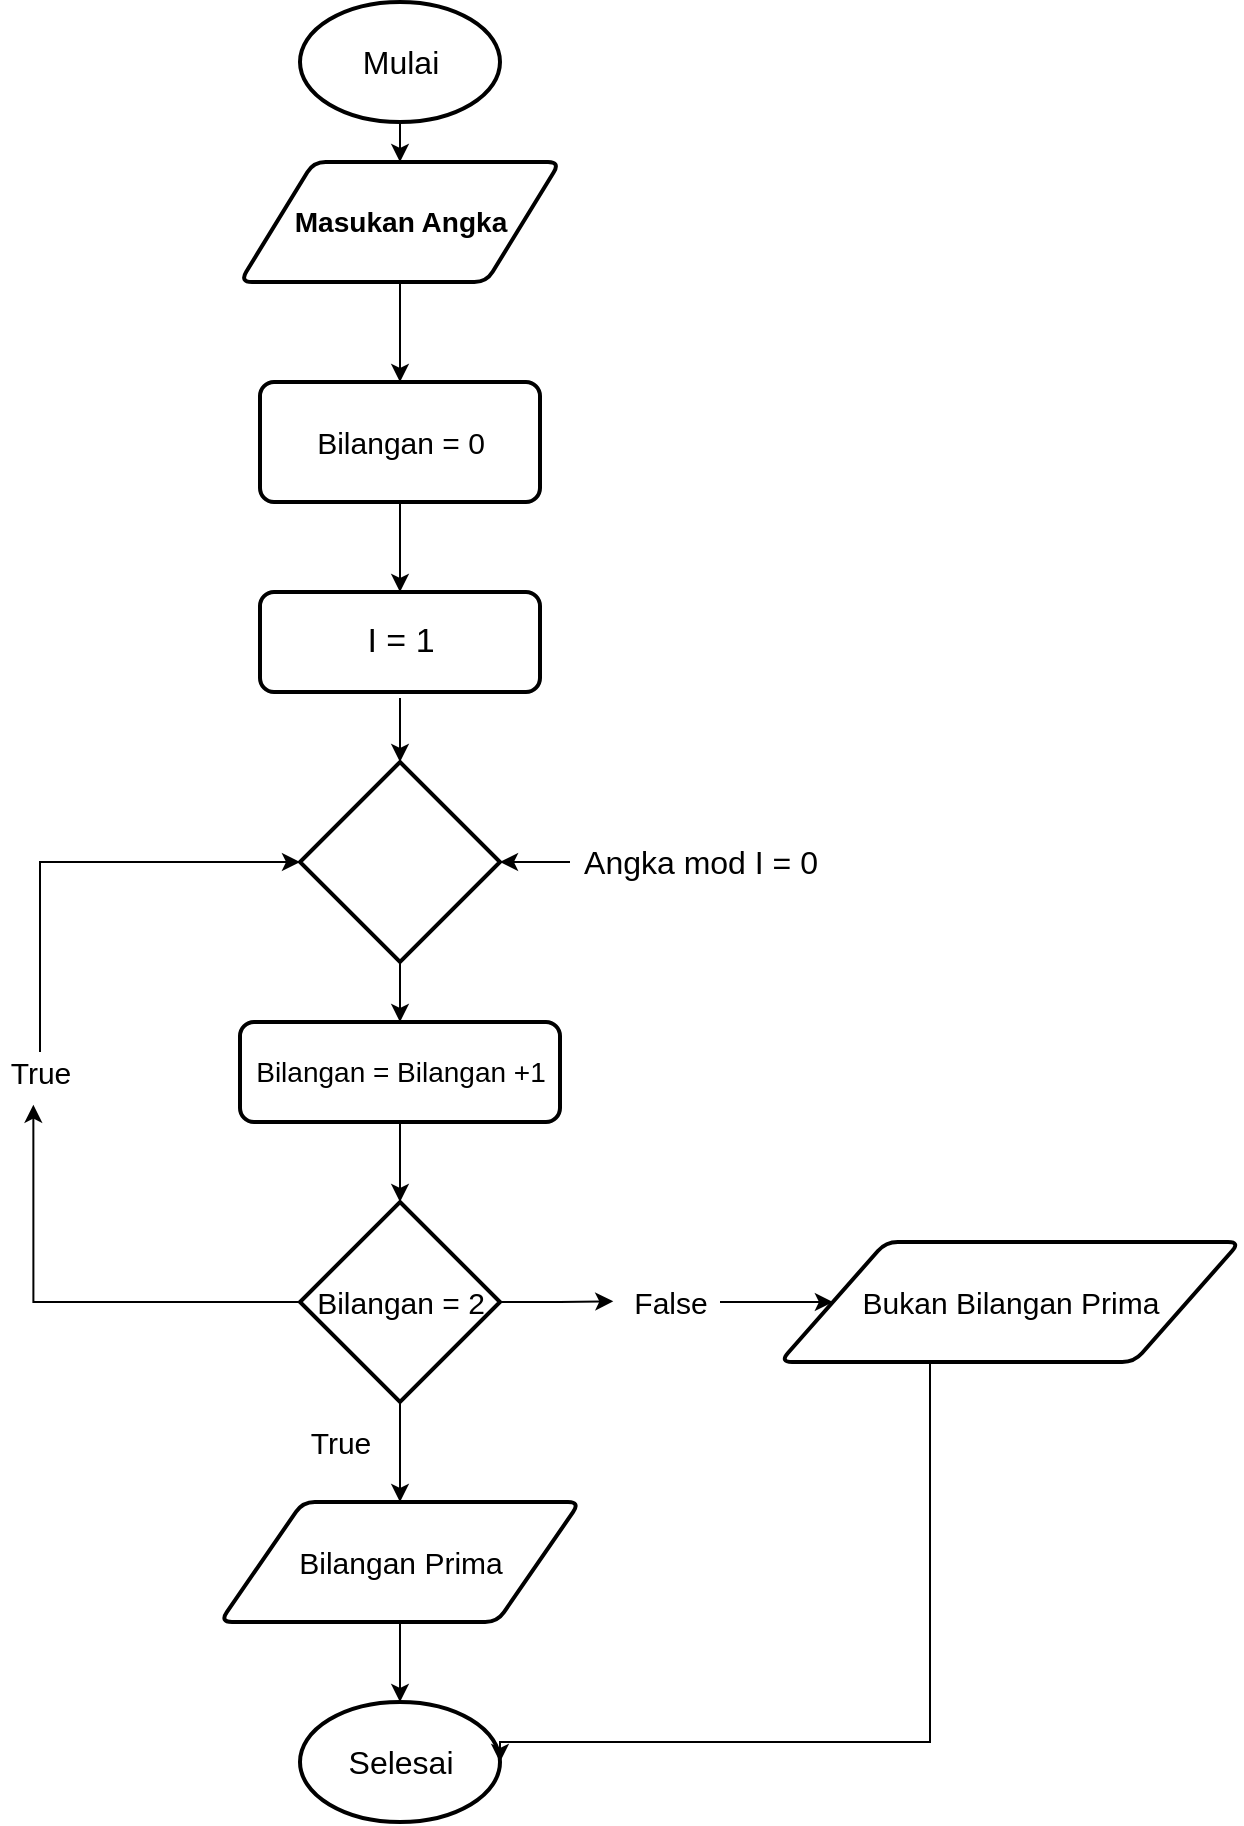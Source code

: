 <mxfile version="13.0.3" type="device"><diagram id="C5RBs43oDa-KdzZeNtuy" name="Page-1"><mxGraphModel dx="1420" dy="1717" grid="1" gridSize="10" guides="1" tooltips="1" connect="1" arrows="1" fold="1" page="1" pageScale="1" pageWidth="1169" pageHeight="827" math="0" shadow="0"><root><mxCell id="WIyWlLk6GJQsqaUBKTNV-0"/><mxCell id="WIyWlLk6GJQsqaUBKTNV-1" parent="WIyWlLk6GJQsqaUBKTNV-0"/><mxCell id="QCRPHX-rEmI-crYJ5Ud2-0" value="" style="strokeWidth=2;html=1;shape=mxgraph.flowchart.start_1;whiteSpace=wrap;" vertex="1" parent="WIyWlLk6GJQsqaUBKTNV-1"><mxGeometry x="350" y="750" width="100" height="60" as="geometry"/></mxCell><mxCell id="QCRPHX-rEmI-crYJ5Ud2-5" style="edgeStyle=orthogonalEdgeStyle;rounded=0;orthogonalLoop=1;jettySize=auto;html=1;" edge="1" parent="WIyWlLk6GJQsqaUBKTNV-1" source="QCRPHX-rEmI-crYJ5Ud2-1" target="QCRPHX-rEmI-crYJ5Ud2-4"><mxGeometry relative="1" as="geometry"/></mxCell><mxCell id="QCRPHX-rEmI-crYJ5Ud2-1" value="" style="strokeWidth=2;html=1;shape=mxgraph.flowchart.start_1;whiteSpace=wrap;" vertex="1" parent="WIyWlLk6GJQsqaUBKTNV-1"><mxGeometry x="350" y="-100" width="100" height="60" as="geometry"/></mxCell><mxCell id="QCRPHX-rEmI-crYJ5Ud2-7" style="edgeStyle=orthogonalEdgeStyle;rounded=0;orthogonalLoop=1;jettySize=auto;html=1;" edge="1" parent="WIyWlLk6GJQsqaUBKTNV-1" source="QCRPHX-rEmI-crYJ5Ud2-4" target="QCRPHX-rEmI-crYJ5Ud2-6"><mxGeometry relative="1" as="geometry"/></mxCell><mxCell id="QCRPHX-rEmI-crYJ5Ud2-4" value="" style="shape=parallelogram;html=1;strokeWidth=2;perimeter=parallelogramPerimeter;whiteSpace=wrap;rounded=1;arcSize=12;size=0.23;" vertex="1" parent="WIyWlLk6GJQsqaUBKTNV-1"><mxGeometry x="320" y="-20" width="160" height="60" as="geometry"/></mxCell><mxCell id="QCRPHX-rEmI-crYJ5Ud2-9" style="edgeStyle=orthogonalEdgeStyle;rounded=0;orthogonalLoop=1;jettySize=auto;html=1;entryX=0.5;entryY=0;entryDx=0;entryDy=0;" edge="1" parent="WIyWlLk6GJQsqaUBKTNV-1" source="QCRPHX-rEmI-crYJ5Ud2-6" target="QCRPHX-rEmI-crYJ5Ud2-16"><mxGeometry relative="1" as="geometry"><mxPoint x="400" y="230" as="targetPoint"/></mxGeometry></mxCell><mxCell id="QCRPHX-rEmI-crYJ5Ud2-6" value="" style="rounded=1;whiteSpace=wrap;html=1;absoluteArcSize=1;arcSize=14;strokeWidth=2;" vertex="1" parent="WIyWlLk6GJQsqaUBKTNV-1"><mxGeometry x="330" y="90" width="140" height="60" as="geometry"/></mxCell><mxCell id="QCRPHX-rEmI-crYJ5Ud2-10" value="&lt;h3&gt;&lt;font style=&quot;font-weight: normal ; font-size: 16px&quot;&gt;Mulai&lt;/font&gt;&lt;/h3&gt;" style="text;html=1;resizable=0;autosize=1;align=center;verticalAlign=middle;points=[];fillColor=none;strokeColor=none;rounded=0;" vertex="1" parent="WIyWlLk6GJQsqaUBKTNV-1"><mxGeometry x="375" y="-95" width="50" height="50" as="geometry"/></mxCell><mxCell id="QCRPHX-rEmI-crYJ5Ud2-11" value="&lt;font style=&quot;font-size: 16px&quot;&gt;Selesai&lt;/font&gt;" style="text;html=1;resizable=0;autosize=1;align=center;verticalAlign=middle;points=[];fillColor=none;strokeColor=none;rounded=0;" vertex="1" parent="WIyWlLk6GJQsqaUBKTNV-1"><mxGeometry x="365" y="770" width="70" height="20" as="geometry"/></mxCell><mxCell id="QCRPHX-rEmI-crYJ5Ud2-13" value="&lt;font style=&quot;font-size: 15px&quot;&gt;Bilangan = 0&lt;/font&gt;" style="text;html=1;resizable=0;autosize=1;align=center;verticalAlign=middle;points=[];fillColor=none;strokeColor=none;rounded=0;" vertex="1" parent="WIyWlLk6GJQsqaUBKTNV-1"><mxGeometry x="350" y="110" width="100" height="20" as="geometry"/></mxCell><mxCell id="QCRPHX-rEmI-crYJ5Ud2-14" value="&lt;h3&gt;Masukan Angka&lt;/h3&gt;" style="text;html=1;resizable=0;autosize=1;align=center;verticalAlign=middle;points=[];fillColor=none;strokeColor=none;rounded=0;" vertex="1" parent="WIyWlLk6GJQsqaUBKTNV-1"><mxGeometry x="340" y="-15" width="120" height="50" as="geometry"/></mxCell><mxCell id="QCRPHX-rEmI-crYJ5Ud2-16" value="" style="rounded=1;whiteSpace=wrap;html=1;absoluteArcSize=1;arcSize=14;strokeWidth=2;" vertex="1" parent="WIyWlLk6GJQsqaUBKTNV-1"><mxGeometry x="330" y="195" width="140" height="50" as="geometry"/></mxCell><mxCell id="QCRPHX-rEmI-crYJ5Ud2-20" style="edgeStyle=orthogonalEdgeStyle;rounded=0;orthogonalLoop=1;jettySize=auto;html=1;" edge="1" parent="WIyWlLk6GJQsqaUBKTNV-1" target="QCRPHX-rEmI-crYJ5Ud2-21"><mxGeometry relative="1" as="geometry"><mxPoint x="400" y="320" as="targetPoint"/><mxPoint x="400" y="248" as="sourcePoint"/><Array as="points"><mxPoint x="400" y="248"/></Array></mxGeometry></mxCell><mxCell id="QCRPHX-rEmI-crYJ5Ud2-19" value="&lt;font style=&quot;font-size: 17px&quot;&gt;I = 1&lt;/font&gt;" style="text;html=1;resizable=0;autosize=1;align=center;verticalAlign=middle;points=[];fillColor=none;strokeColor=none;rounded=0;" vertex="1" parent="WIyWlLk6GJQsqaUBKTNV-1"><mxGeometry x="375" y="210" width="50" height="20" as="geometry"/></mxCell><mxCell id="QCRPHX-rEmI-crYJ5Ud2-23" style="edgeStyle=orthogonalEdgeStyle;rounded=0;orthogonalLoop=1;jettySize=auto;html=1;" edge="1" parent="WIyWlLk6GJQsqaUBKTNV-1" source="QCRPHX-rEmI-crYJ5Ud2-21" target="QCRPHX-rEmI-crYJ5Ud2-24"><mxGeometry relative="1" as="geometry"><mxPoint x="400" y="460" as="targetPoint"/></mxGeometry></mxCell><mxCell id="QCRPHX-rEmI-crYJ5Ud2-21" value="" style="strokeWidth=2;html=1;shape=mxgraph.flowchart.decision;whiteSpace=wrap;" vertex="1" parent="WIyWlLk6GJQsqaUBKTNV-1"><mxGeometry x="350" y="280" width="100" height="100" as="geometry"/></mxCell><mxCell id="QCRPHX-rEmI-crYJ5Ud2-29" style="edgeStyle=orthogonalEdgeStyle;rounded=0;orthogonalLoop=1;jettySize=auto;html=1;entryX=1;entryY=0.5;entryDx=0;entryDy=0;entryPerimeter=0;" edge="1" parent="WIyWlLk6GJQsqaUBKTNV-1" source="QCRPHX-rEmI-crYJ5Ud2-22" target="QCRPHX-rEmI-crYJ5Ud2-21"><mxGeometry relative="1" as="geometry"/></mxCell><mxCell id="QCRPHX-rEmI-crYJ5Ud2-22" value="&lt;font style=&quot;font-size: 16px&quot;&gt;Angka mod I = 0&lt;/font&gt;" style="text;html=1;resizable=0;autosize=1;align=center;verticalAlign=middle;points=[];fillColor=none;strokeColor=none;rounded=0;" vertex="1" parent="WIyWlLk6GJQsqaUBKTNV-1"><mxGeometry x="485" y="320" width="130" height="20" as="geometry"/></mxCell><mxCell id="QCRPHX-rEmI-crYJ5Ud2-35" style="edgeStyle=orthogonalEdgeStyle;rounded=0;orthogonalLoop=1;jettySize=auto;html=1;entryX=0.5;entryY=0;entryDx=0;entryDy=0;entryPerimeter=0;" edge="1" parent="WIyWlLk6GJQsqaUBKTNV-1" source="QCRPHX-rEmI-crYJ5Ud2-24" target="QCRPHX-rEmI-crYJ5Ud2-36"><mxGeometry relative="1" as="geometry"><mxPoint x="400" y="500" as="targetPoint"/></mxGeometry></mxCell><mxCell id="QCRPHX-rEmI-crYJ5Ud2-24" value="" style="rounded=1;whiteSpace=wrap;html=1;absoluteArcSize=1;arcSize=14;strokeWidth=2;" vertex="1" parent="WIyWlLk6GJQsqaUBKTNV-1"><mxGeometry x="320" y="410" width="160" height="50" as="geometry"/></mxCell><mxCell id="QCRPHX-rEmI-crYJ5Ud2-32" value="&lt;font style=&quot;font-size: 14px&quot;&gt;Bilangan = Bilangan +1&lt;/font&gt;" style="text;html=1;resizable=0;autosize=1;align=center;verticalAlign=middle;points=[];fillColor=none;strokeColor=none;rounded=0;" vertex="1" parent="WIyWlLk6GJQsqaUBKTNV-1"><mxGeometry x="320" y="425" width="160" height="20" as="geometry"/></mxCell><mxCell id="QCRPHX-rEmI-crYJ5Ud2-39" style="edgeStyle=orthogonalEdgeStyle;rounded=0;orthogonalLoop=1;jettySize=auto;html=1;entryX=0.417;entryY=1.317;entryDx=0;entryDy=0;entryPerimeter=0;" edge="1" parent="WIyWlLk6GJQsqaUBKTNV-1" source="QCRPHX-rEmI-crYJ5Ud2-36" target="QCRPHX-rEmI-crYJ5Ud2-38"><mxGeometry relative="1" as="geometry"/></mxCell><mxCell id="QCRPHX-rEmI-crYJ5Ud2-49" style="edgeStyle=orthogonalEdgeStyle;rounded=0;orthogonalLoop=1;jettySize=auto;html=1;" edge="1" parent="WIyWlLk6GJQsqaUBKTNV-1" source="QCRPHX-rEmI-crYJ5Ud2-36" target="QCRPHX-rEmI-crYJ5Ud2-50"><mxGeometry relative="1" as="geometry"><mxPoint x="400" y="650" as="targetPoint"/></mxGeometry></mxCell><mxCell id="QCRPHX-rEmI-crYJ5Ud2-36" value="" style="strokeWidth=2;html=1;shape=mxgraph.flowchart.decision;whiteSpace=wrap;" vertex="1" parent="WIyWlLk6GJQsqaUBKTNV-1"><mxGeometry x="350" y="500" width="100" height="100" as="geometry"/></mxCell><mxCell id="QCRPHX-rEmI-crYJ5Ud2-40" style="edgeStyle=orthogonalEdgeStyle;rounded=0;orthogonalLoop=1;jettySize=auto;html=1;entryX=0;entryY=0.5;entryDx=0;entryDy=0;entryPerimeter=0;" edge="1" parent="WIyWlLk6GJQsqaUBKTNV-1" source="QCRPHX-rEmI-crYJ5Ud2-38" target="QCRPHX-rEmI-crYJ5Ud2-21"><mxGeometry relative="1" as="geometry"><mxPoint x="240" y="320.0" as="targetPoint"/><Array as="points"><mxPoint x="220" y="330"/></Array></mxGeometry></mxCell><mxCell id="QCRPHX-rEmI-crYJ5Ud2-38" value="&lt;font style=&quot;font-size: 15px&quot;&gt;True&lt;/font&gt;" style="text;html=1;resizable=0;autosize=1;align=center;verticalAlign=middle;points=[];fillColor=none;strokeColor=none;rounded=0;" vertex="1" parent="WIyWlLk6GJQsqaUBKTNV-1"><mxGeometry x="200" y="425" width="40" height="20" as="geometry"/></mxCell><mxCell id="QCRPHX-rEmI-crYJ5Ud2-43" style="edgeStyle=orthogonalEdgeStyle;rounded=0;orthogonalLoop=1;jettySize=auto;html=1;entryX=-0.067;entryY=0.483;entryDx=0;entryDy=0;entryPerimeter=0;" edge="1" parent="WIyWlLk6GJQsqaUBKTNV-1" source="QCRPHX-rEmI-crYJ5Ud2-41" target="QCRPHX-rEmI-crYJ5Ud2-55"><mxGeometry relative="1" as="geometry"><mxPoint x="510" y="560" as="targetPoint"/></mxGeometry></mxCell><mxCell id="QCRPHX-rEmI-crYJ5Ud2-41" value="&lt;font style=&quot;font-size: 15px&quot;&gt;Bilangan = 2&lt;/font&gt;" style="text;html=1;resizable=0;autosize=1;align=center;verticalAlign=middle;points=[];fillColor=none;strokeColor=none;rounded=0;" vertex="1" parent="WIyWlLk6GJQsqaUBKTNV-1"><mxGeometry x="350" y="540" width="100" height="20" as="geometry"/></mxCell><mxCell id="QCRPHX-rEmI-crYJ5Ud2-48" style="edgeStyle=orthogonalEdgeStyle;rounded=0;orthogonalLoop=1;jettySize=auto;html=1;entryX=1;entryY=0.5;entryDx=0;entryDy=0;entryPerimeter=0;exitX=0.5;exitY=1;exitDx=0;exitDy=0;exitPerimeter=0;" edge="1" parent="WIyWlLk6GJQsqaUBKTNV-1" source="QCRPHX-rEmI-crYJ5Ud2-51" target="QCRPHX-rEmI-crYJ5Ud2-0"><mxGeometry relative="1" as="geometry"><mxPoint x="610" y="680" as="targetPoint"/><mxPoint x="640" y="580" as="sourcePoint"/><Array as="points"><mxPoint x="665" y="770"/><mxPoint x="450" y="770"/></Array></mxGeometry></mxCell><mxCell id="QCRPHX-rEmI-crYJ5Ud2-53" style="edgeStyle=orthogonalEdgeStyle;rounded=0;orthogonalLoop=1;jettySize=auto;html=1;entryX=0.5;entryY=0;entryDx=0;entryDy=0;entryPerimeter=0;" edge="1" parent="WIyWlLk6GJQsqaUBKTNV-1" source="QCRPHX-rEmI-crYJ5Ud2-50" target="QCRPHX-rEmI-crYJ5Ud2-0"><mxGeometry relative="1" as="geometry"/></mxCell><mxCell id="QCRPHX-rEmI-crYJ5Ud2-50" value="" style="shape=parallelogram;html=1;strokeWidth=2;perimeter=parallelogramPerimeter;whiteSpace=wrap;rounded=1;arcSize=12;size=0.23;" vertex="1" parent="WIyWlLk6GJQsqaUBKTNV-1"><mxGeometry x="310" y="650" width="180" height="60" as="geometry"/></mxCell><mxCell id="QCRPHX-rEmI-crYJ5Ud2-51" value="" style="shape=parallelogram;html=1;strokeWidth=2;perimeter=parallelogramPerimeter;whiteSpace=wrap;rounded=1;arcSize=12;size=0.23;" vertex="1" parent="WIyWlLk6GJQsqaUBKTNV-1"><mxGeometry x="590" y="520" width="230" height="60" as="geometry"/></mxCell><mxCell id="QCRPHX-rEmI-crYJ5Ud2-52" value="&lt;font style=&quot;font-size: 15px&quot;&gt;Bukan Bilangan Prima&lt;/font&gt;" style="text;html=1;resizable=0;autosize=1;align=center;verticalAlign=middle;points=[];fillColor=none;strokeColor=none;rounded=0;" vertex="1" parent="WIyWlLk6GJQsqaUBKTNV-1"><mxGeometry x="625" y="540" width="160" height="20" as="geometry"/></mxCell><mxCell id="QCRPHX-rEmI-crYJ5Ud2-54" value="&lt;font style=&quot;font-size: 15px&quot;&gt;Bilangan Prima&lt;/font&gt;" style="text;html=1;resizable=0;autosize=1;align=center;verticalAlign=middle;points=[];fillColor=none;strokeColor=none;rounded=0;" vertex="1" parent="WIyWlLk6GJQsqaUBKTNV-1"><mxGeometry x="345" y="670" width="110" height="20" as="geometry"/></mxCell><mxCell id="QCRPHX-rEmI-crYJ5Ud2-57" style="edgeStyle=orthogonalEdgeStyle;rounded=0;orthogonalLoop=1;jettySize=auto;html=1;entryX=0;entryY=0.5;entryDx=0;entryDy=0;" edge="1" parent="WIyWlLk6GJQsqaUBKTNV-1" source="QCRPHX-rEmI-crYJ5Ud2-55" target="QCRPHX-rEmI-crYJ5Ud2-51"><mxGeometry relative="1" as="geometry"/></mxCell><mxCell id="QCRPHX-rEmI-crYJ5Ud2-55" value="&lt;font style=&quot;font-size: 15px&quot;&gt;False&lt;/font&gt;" style="text;html=1;resizable=0;autosize=1;align=center;verticalAlign=middle;points=[];fillColor=none;strokeColor=none;rounded=0;" vertex="1" parent="WIyWlLk6GJQsqaUBKTNV-1"><mxGeometry x="510" y="540" width="50" height="20" as="geometry"/></mxCell><mxCell id="QCRPHX-rEmI-crYJ5Ud2-58" value="&lt;font style=&quot;font-size: 15px&quot;&gt;True&lt;/font&gt;" style="text;html=1;resizable=0;autosize=1;align=center;verticalAlign=middle;points=[];fillColor=none;strokeColor=none;rounded=0;" vertex="1" parent="WIyWlLk6GJQsqaUBKTNV-1"><mxGeometry x="350" y="610" width="40" height="20" as="geometry"/></mxCell></root></mxGraphModel></diagram></mxfile>